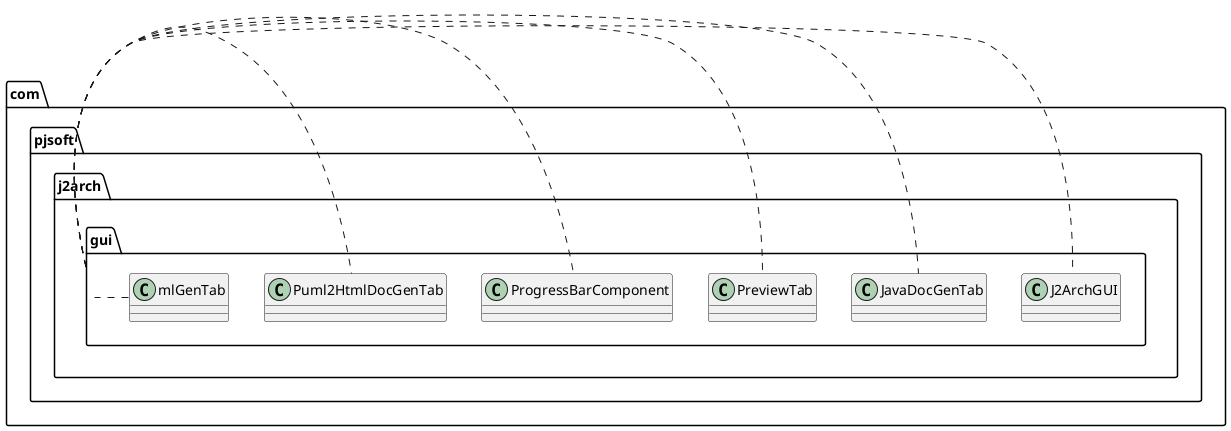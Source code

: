 @startuml
package com.pjsoft.j2arch.gui {
    com.pjsoft.j2arch.gui.J2ArchGUI
    com.pjsoft.j2arch.gui.JavaDocGenTab
    com.pjsoft.j2arch.gui.PreviewTab
    com.pjsoft.j2arch.gui.ProgressBarComponent
    com.pjsoft.j2arch.gui.Puml2HtmlDocGenTab
    com.pjsoft.j2arch.gui.UmlGenTab
}
@enduml
